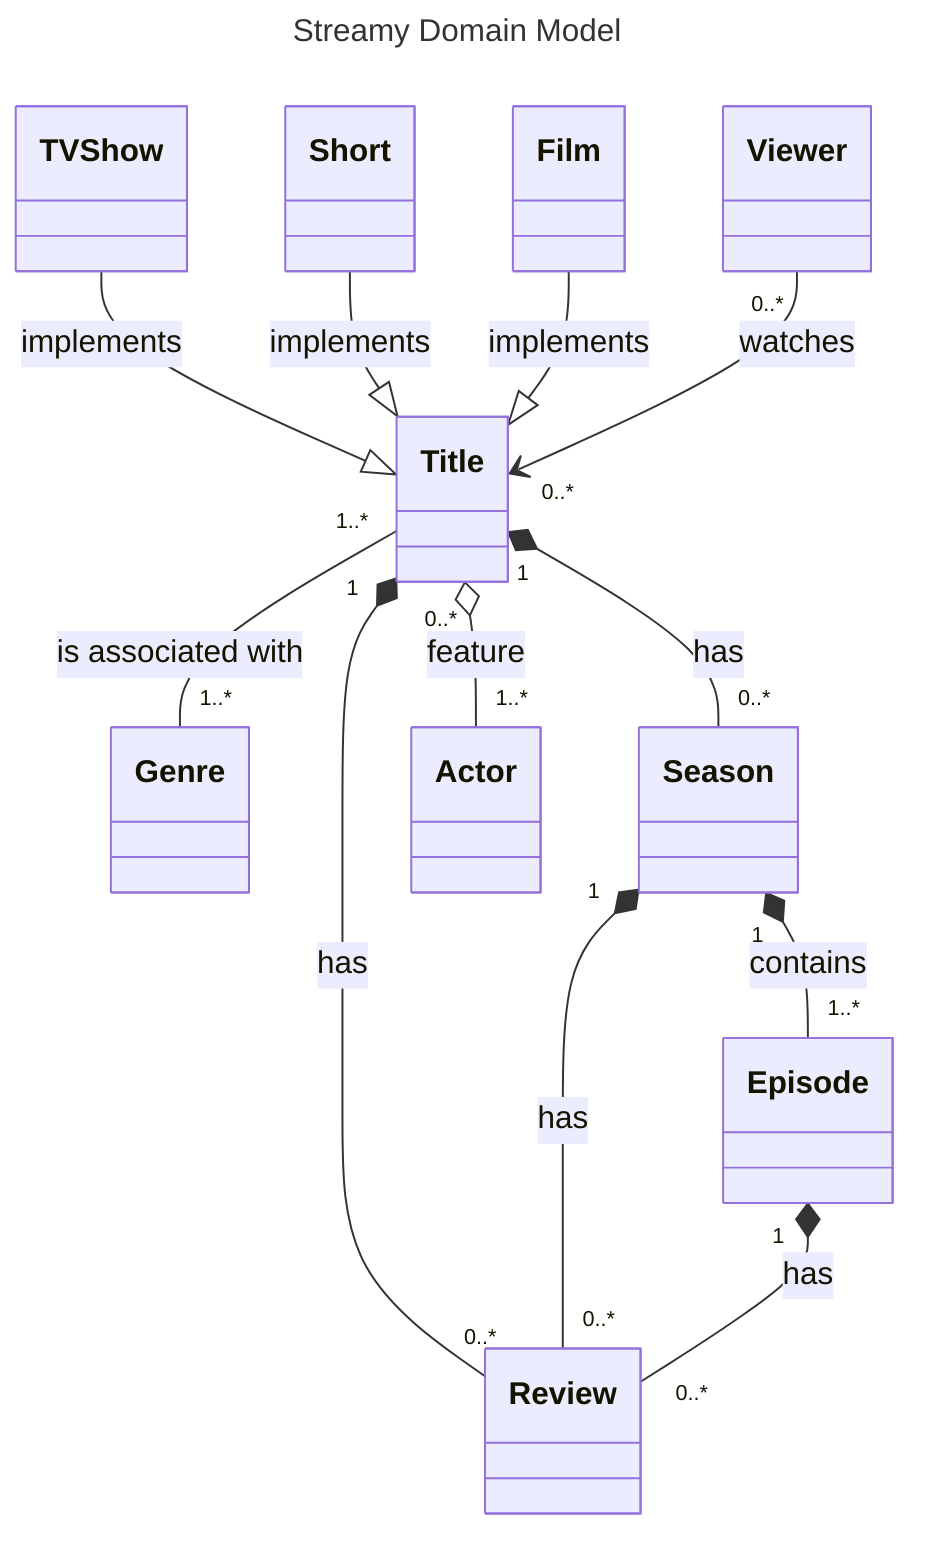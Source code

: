 ---
title: Streamy Domain Model
---
classDiagram
    Title "1..*" -- "1..*" Genre: is associated with
    Title "1" *-- "0..*" Season: has
    Title "1" *-- "0..*" Review: has
    Title "0..*" o-- "1..*" Actor: feature

    TVShow --|>Title: implements
    Short --|>Title: implements
    Film --|>Title: implements

    Viewer "0..* "-->"0..*" Title: watches

    Season "1" *-- "0..* " Review: has
    Season "1" *-- "1..* " Episode:contains
    Episode"1" *-- "0..* " Review:has

    link Title "http://www.example.com" _blank